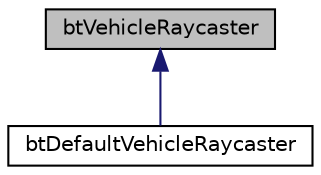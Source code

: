 digraph "btVehicleRaycaster"
{
  edge [fontname="Helvetica",fontsize="10",labelfontname="Helvetica",labelfontsize="10"];
  node [fontname="Helvetica",fontsize="10",shape=record];
  Node1 [label="btVehicleRaycaster",height=0.2,width=0.4,color="black", fillcolor="grey75", style="filled", fontcolor="black"];
  Node1 -> Node2 [dir="back",color="midnightblue",fontsize="10",style="solid",fontname="Helvetica"];
  Node2 [label="btDefaultVehicleRaycaster",height=0.2,width=0.4,color="black", fillcolor="white", style="filled",URL="$classbt_default_vehicle_raycaster.html"];
}
